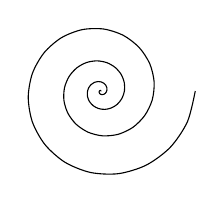 \begin{tikzpicture}[scale=0.95]
  \draw [,domain=0:25.133,variable=\t,smooth,samples=75]
  plot ({\t r}: {0.002*\t*\t});
\end{tikzpicture}
